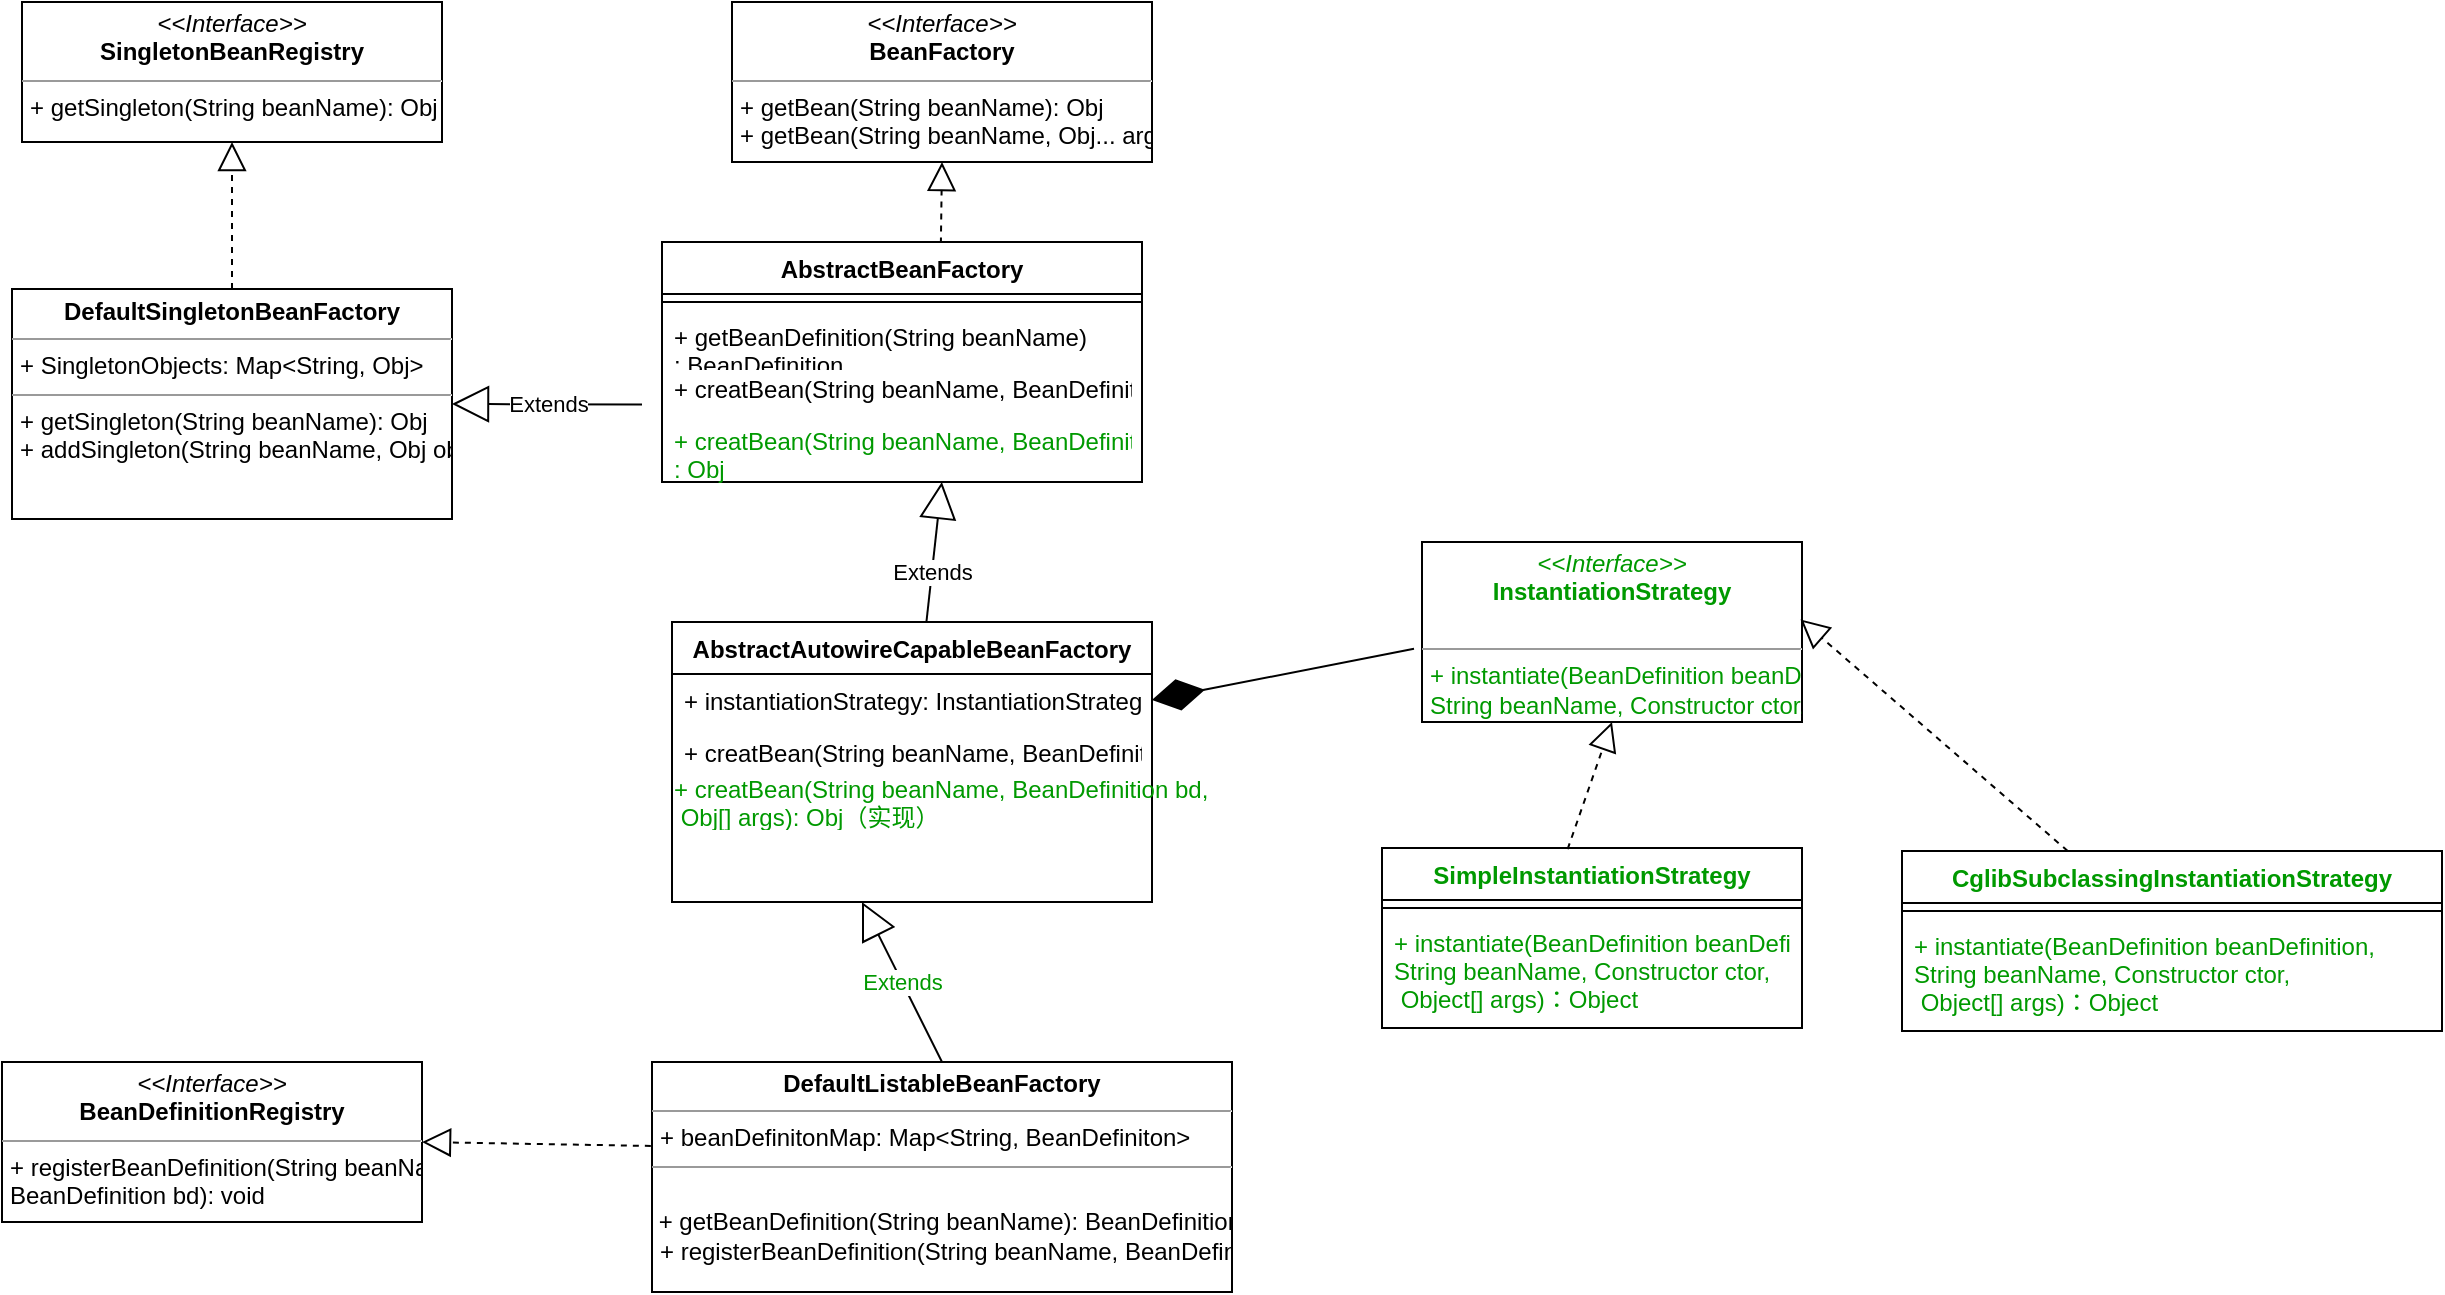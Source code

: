 <mxfile version="20.8.16" type="github">
  <diagram id="C5RBs43oDa-KdzZeNtuy" name="Page-1">
    <mxGraphModel dx="1434" dy="764" grid="1" gridSize="10" guides="1" tooltips="1" connect="1" arrows="1" fold="1" page="1" pageScale="1" pageWidth="827" pageHeight="1169" math="0" shadow="0">
      <root>
        <mxCell id="WIyWlLk6GJQsqaUBKTNV-0" />
        <mxCell id="WIyWlLk6GJQsqaUBKTNV-1" parent="WIyWlLk6GJQsqaUBKTNV-0" />
        <mxCell id="sI2XtZQbdFrjad-43Lmu-18" value="&lt;p style=&quot;margin:0px;margin-top:4px;text-align:center;&quot;&gt;&lt;i&gt;&amp;lt;&amp;lt;Interface&amp;gt;&amp;gt;&lt;/i&gt;&lt;br&gt;&lt;b&gt;BeanFactory&lt;/b&gt;&lt;/p&gt;&lt;hr size=&quot;1&quot;&gt;&lt;p style=&quot;margin:0px;margin-left:4px;&quot;&gt;+ getBean(String beanName): Obj&lt;br&gt;&lt;/p&gt;&lt;p style=&quot;margin:0px;margin-left:4px;&quot;&gt;+ getBean(String beanName, Obj... args): Obj&lt;br&gt;&lt;/p&gt;" style="verticalAlign=top;align=left;overflow=fill;fontSize=12;fontFamily=Helvetica;html=1;strokeColor=#000000;" parent="WIyWlLk6GJQsqaUBKTNV-1" vertex="1">
          <mxGeometry x="485" y="250" width="210" height="80" as="geometry" />
        </mxCell>
        <mxCell id="sI2XtZQbdFrjad-43Lmu-23" value="&lt;p style=&quot;margin:0px;margin-top:4px;text-align:center;&quot;&gt;&lt;i&gt;&amp;lt;&amp;lt;Interface&amp;gt;&amp;gt;&lt;/i&gt;&lt;br&gt;&lt;b&gt;SingletonBeanRegistry&lt;/b&gt;&lt;/p&gt;&lt;hr size=&quot;1&quot;&gt;&lt;p style=&quot;margin:0px;margin-left:4px;&quot;&gt;+ getSingleton(String beanName): Obj&lt;br&gt;&lt;/p&gt;" style="verticalAlign=top;align=left;overflow=fill;fontSize=12;fontFamily=Helvetica;html=1;" parent="WIyWlLk6GJQsqaUBKTNV-1" vertex="1">
          <mxGeometry x="130" y="250" width="210" height="70" as="geometry" />
        </mxCell>
        <mxCell id="sI2XtZQbdFrjad-43Lmu-24" value="&lt;p style=&quot;margin:0px;margin-top:4px;text-align:center;&quot;&gt;&lt;b&gt;DefaultSingletonBeanFactory&lt;/b&gt;&lt;/p&gt;&lt;hr size=&quot;1&quot;&gt;&lt;p style=&quot;margin:0px;margin-left:4px;&quot;&gt;+ SingletonObjects: Map&amp;lt;String, Obj&amp;gt;&lt;/p&gt;&lt;hr size=&quot;1&quot;&gt;&lt;p style=&quot;margin:0px;margin-left:4px;&quot;&gt;+ getSingleton(String beanName): Obj&lt;/p&gt;&lt;p style=&quot;margin:0px;margin-left:4px;&quot;&gt;+ addSingleton(String beanName, Obj obj): void&lt;br&gt;&lt;/p&gt;" style="verticalAlign=top;align=left;overflow=fill;fontSize=12;fontFamily=Helvetica;html=1;" parent="WIyWlLk6GJQsqaUBKTNV-1" vertex="1">
          <mxGeometry x="125" y="393.5" width="220" height="115" as="geometry" />
        </mxCell>
        <mxCell id="sI2XtZQbdFrjad-43Lmu-25" value="" style="endArrow=block;dashed=1;endFill=0;endSize=12;html=1;rounded=0;entryX=0.5;entryY=1;entryDx=0;entryDy=0;exitX=0.5;exitY=0;exitDx=0;exitDy=0;" parent="WIyWlLk6GJQsqaUBKTNV-1" source="sI2XtZQbdFrjad-43Lmu-24" target="sI2XtZQbdFrjad-43Lmu-23" edge="1">
          <mxGeometry width="160" relative="1" as="geometry">
            <mxPoint x="340" y="410" as="sourcePoint" />
            <mxPoint x="500" y="410" as="targetPoint" />
          </mxGeometry>
        </mxCell>
        <mxCell id="sI2XtZQbdFrjad-43Lmu-26" value="" style="endArrow=block;dashed=1;endFill=0;endSize=12;html=1;rounded=0;entryX=0.5;entryY=1;entryDx=0;entryDy=0;exitX=0.581;exitY=0.006;exitDx=0;exitDy=0;exitPerimeter=0;" parent="WIyWlLk6GJQsqaUBKTNV-1" source="sI2XtZQbdFrjad-43Lmu-39" target="sI2XtZQbdFrjad-43Lmu-18" edge="1">
          <mxGeometry width="160" relative="1" as="geometry">
            <mxPoint x="590" y="406" as="sourcePoint" />
            <mxPoint x="710" y="400" as="targetPoint" />
          </mxGeometry>
        </mxCell>
        <mxCell id="sI2XtZQbdFrjad-43Lmu-30" value="Extends" style="endArrow=block;endSize=16;endFill=0;html=1;rounded=0;entryX=0.583;entryY=1;entryDx=0;entryDy=0;entryPerimeter=0;" parent="WIyWlLk6GJQsqaUBKTNV-1" target="sI2XtZQbdFrjad-43Lmu-44" edge="1">
          <mxGeometry width="160" relative="1" as="geometry">
            <mxPoint x="580" y="580" as="sourcePoint" />
            <mxPoint x="587.3" y="500.004" as="targetPoint" />
          </mxGeometry>
        </mxCell>
        <mxCell id="sI2XtZQbdFrjad-43Lmu-31" value="&lt;p style=&quot;margin:0px;margin-top:4px;text-align:center;&quot;&gt;&lt;i&gt;&amp;lt;&amp;lt;Interface&amp;gt;&amp;gt;&lt;/i&gt;&lt;br&gt;&lt;b&gt;BeanDefinitionRegistry&lt;/b&gt;&lt;/p&gt;&lt;hr size=&quot;1&quot;&gt;&lt;p style=&quot;margin:0px;margin-left:4px;&quot;&gt;+ registerBeanDefinition(String beanName,&amp;nbsp;&lt;/p&gt;&lt;p style=&quot;margin:0px;margin-left:4px;&quot;&gt;BeanDefinition bd): void&lt;br&gt;&lt;/p&gt;" style="verticalAlign=top;align=left;overflow=fill;fontSize=12;fontFamily=Helvetica;html=1;" parent="WIyWlLk6GJQsqaUBKTNV-1" vertex="1">
          <mxGeometry x="120" y="780" width="210" height="80" as="geometry" />
        </mxCell>
        <mxCell id="sI2XtZQbdFrjad-43Lmu-32" value="&lt;p style=&quot;margin:0px;margin-top:4px;text-align:center;&quot;&gt;&lt;b&gt;DefaultListableBeanFactory&lt;/b&gt;&lt;/p&gt;&lt;hr size=&quot;1&quot;&gt;&lt;p style=&quot;margin:0px;margin-left:4px;&quot;&gt;+ beanDefinitonMap: Map&amp;lt;String, BeanDefiniton&amp;gt;&lt;/p&gt;&lt;hr size=&quot;1&quot;&gt;&lt;p style=&quot;margin:0px;margin-left:4px;&quot;&gt;&lt;br&gt;&lt;/p&gt;&amp;nbsp;+ getBeanDefinition(String beanName): BeanDefinition&lt;p style=&quot;margin:0px;margin-left:4px;&quot;&gt;+ registerBeanDefinition(String beanName, BeanDefinition bd): void&lt;br&gt;&lt;/p&gt;" style="verticalAlign=top;align=left;overflow=fill;fontSize=12;fontFamily=Helvetica;html=1;" parent="WIyWlLk6GJQsqaUBKTNV-1" vertex="1">
          <mxGeometry x="445" y="780" width="290" height="115" as="geometry" />
        </mxCell>
        <mxCell id="sI2XtZQbdFrjad-43Lmu-34" value="" style="endArrow=block;dashed=1;endFill=0;endSize=12;html=1;rounded=0;entryX=1;entryY=0.5;entryDx=0;entryDy=0;exitX=-0.002;exitY=0.365;exitDx=0;exitDy=0;exitPerimeter=0;" parent="WIyWlLk6GJQsqaUBKTNV-1" source="sI2XtZQbdFrjad-43Lmu-32" target="sI2XtZQbdFrjad-43Lmu-31" edge="1">
          <mxGeometry width="160" relative="1" as="geometry">
            <mxPoint x="270" y="750" as="sourcePoint" />
            <mxPoint x="430" y="750" as="targetPoint" />
          </mxGeometry>
        </mxCell>
        <mxCell id="sI2XtZQbdFrjad-43Lmu-35" value="Extends" style="endArrow=block;endSize=16;endFill=0;html=1;rounded=0;entryX=1;entryY=0.5;entryDx=0;entryDy=0;exitX=0;exitY=0.202;exitDx=0;exitDy=0;exitPerimeter=0;" parent="WIyWlLk6GJQsqaUBKTNV-1" target="sI2XtZQbdFrjad-43Lmu-24" edge="1">
          <mxGeometry width="160" relative="1" as="geometry">
            <mxPoint x="440" y="451.312" as="sourcePoint" />
            <mxPoint x="520" y="540" as="targetPoint" />
          </mxGeometry>
        </mxCell>
        <mxCell id="sI2XtZQbdFrjad-43Lmu-39" value="AbstractBeanFactory" style="swimlane;fontStyle=1;align=center;verticalAlign=top;childLayout=stackLayout;horizontal=1;startSize=26;horizontalStack=0;resizeParent=1;resizeParentMax=0;resizeLast=0;collapsible=1;marginBottom=0;fontColor=default;" parent="WIyWlLk6GJQsqaUBKTNV-1" vertex="1">
          <mxGeometry x="450" y="370" width="240" height="120" as="geometry" />
        </mxCell>
        <mxCell id="sI2XtZQbdFrjad-43Lmu-41" value="" style="line;strokeWidth=1;fillColor=none;align=left;verticalAlign=middle;spacingTop=-1;spacingLeft=3;spacingRight=3;rotatable=0;labelPosition=right;points=[];portConstraint=eastwest;strokeColor=inherit;fontColor=default;" parent="sI2XtZQbdFrjad-43Lmu-39" vertex="1">
          <mxGeometry y="26" width="240" height="8" as="geometry" />
        </mxCell>
        <mxCell id="sI2XtZQbdFrjad-43Lmu-42" value="+ getBeanDefinition(String beanName)&#xa;: BeanDefinition" style="text;strokeColor=none;fillColor=none;align=left;verticalAlign=top;spacingLeft=4;spacingRight=4;overflow=hidden;rotatable=0;points=[[0,0.5],[1,0.5]];portConstraint=eastwest;fontColor=default;" parent="sI2XtZQbdFrjad-43Lmu-39" vertex="1">
          <mxGeometry y="34" width="240" height="26" as="geometry" />
        </mxCell>
        <mxCell id="sI2XtZQbdFrjad-43Lmu-43" value="+ creatBean(String beanName, BeanDefinition bd): Obj" style="text;strokeColor=none;fillColor=none;align=left;verticalAlign=top;spacingLeft=4;spacingRight=4;overflow=hidden;rotatable=0;points=[[0,0.5],[1,0.5]];portConstraint=eastwest;fontColor=default;" parent="sI2XtZQbdFrjad-43Lmu-39" vertex="1">
          <mxGeometry y="60" width="240" height="26" as="geometry" />
        </mxCell>
        <mxCell id="sI2XtZQbdFrjad-43Lmu-44" value="+ creatBean(String beanName, BeanDefinition beanDefinition, Object[] args)&#xa;: Obj" style="text;strokeColor=none;fillColor=none;align=left;verticalAlign=top;spacingLeft=4;spacingRight=4;overflow=hidden;rotatable=0;points=[[0,0.5],[1,0.5]];portConstraint=eastwest;fontColor=#009900;" parent="sI2XtZQbdFrjad-43Lmu-39" vertex="1">
          <mxGeometry y="86" width="240" height="34" as="geometry" />
        </mxCell>
        <mxCell id="sI2XtZQbdFrjad-43Lmu-47" value="&lt;p style=&quot;margin:0px;margin-top:4px;text-align:center;&quot;&gt;&lt;i&gt;&amp;lt;&amp;lt;Interface&amp;gt;&amp;gt;&lt;/i&gt;&lt;br&gt;&lt;b&gt;InstantiationStrategy&lt;/b&gt;&lt;br&gt;&lt;/p&gt;&lt;p style=&quot;margin:0px;margin-left:4px;&quot;&gt;&lt;br&gt;&lt;/p&gt;&lt;hr size=&quot;1&quot;&gt;&lt;p style=&quot;margin:0px;margin-left:4px;&quot;&gt;+ instantiate(BeanDefinition beanDefinition,&amp;nbsp;&lt;/p&gt;&lt;p style=&quot;margin:0px;margin-left:4px;&quot;&gt;String beanName, Constructor ctor,&lt;/p&gt;&lt;p style=&quot;margin:0px;margin-left:4px;&quot;&gt;&amp;nbsp;Object[] args)：Object&lt;/p&gt;&lt;p style=&quot;margin:0px;margin-left:4px;&quot;&gt;&lt;br&gt;&lt;/p&gt;" style="verticalAlign=top;align=left;overflow=fill;fontSize=12;fontFamily=Helvetica;html=1;fontColor=#009900;" parent="WIyWlLk6GJQsqaUBKTNV-1" vertex="1">
          <mxGeometry x="830" y="520" width="190" height="90" as="geometry" />
        </mxCell>
        <mxCell id="sI2XtZQbdFrjad-43Lmu-48" value="SimpleInstantiationStrategy" style="swimlane;fontStyle=1;align=center;verticalAlign=top;childLayout=stackLayout;horizontal=1;startSize=26;horizontalStack=0;resizeParent=1;resizeParentMax=0;resizeLast=0;collapsible=1;marginBottom=0;fontColor=#009900;" parent="WIyWlLk6GJQsqaUBKTNV-1" vertex="1">
          <mxGeometry x="810" y="673" width="210" height="90" as="geometry" />
        </mxCell>
        <mxCell id="sI2XtZQbdFrjad-43Lmu-50" value="" style="line;strokeWidth=1;fillColor=none;align=left;verticalAlign=middle;spacingTop=-1;spacingLeft=3;spacingRight=3;rotatable=0;labelPosition=right;points=[];portConstraint=eastwest;strokeColor=inherit;fontColor=#009900;" parent="sI2XtZQbdFrjad-43Lmu-48" vertex="1">
          <mxGeometry y="26" width="210" height="8" as="geometry" />
        </mxCell>
        <mxCell id="sI2XtZQbdFrjad-43Lmu-51" value="+ instantiate(BeanDefinition beanDefinition, &#xa;String beanName, Constructor ctor,&#xa; Object[] args)：Object" style="text;strokeColor=none;fillColor=none;align=left;verticalAlign=top;spacingLeft=4;spacingRight=4;overflow=hidden;rotatable=0;points=[[0,0.5],[1,0.5]];portConstraint=eastwest;fontColor=#009900;" parent="sI2XtZQbdFrjad-43Lmu-48" vertex="1">
          <mxGeometry y="34" width="210" height="56" as="geometry" />
        </mxCell>
        <mxCell id="sI2XtZQbdFrjad-43Lmu-52" value="CglibSubclassingInstantiationStrategy" style="swimlane;fontStyle=1;align=center;verticalAlign=top;childLayout=stackLayout;horizontal=1;startSize=26;horizontalStack=0;resizeParent=1;resizeParentMax=0;resizeLast=0;collapsible=1;marginBottom=0;fontColor=#009900;" parent="WIyWlLk6GJQsqaUBKTNV-1" vertex="1">
          <mxGeometry x="1070" y="674.5" width="270" height="90" as="geometry" />
        </mxCell>
        <mxCell id="sI2XtZQbdFrjad-43Lmu-54" value="" style="line;strokeWidth=1;fillColor=none;align=left;verticalAlign=middle;spacingTop=-1;spacingLeft=3;spacingRight=3;rotatable=0;labelPosition=right;points=[];portConstraint=eastwest;strokeColor=inherit;fontColor=#009900;" parent="sI2XtZQbdFrjad-43Lmu-52" vertex="1">
          <mxGeometry y="26" width="270" height="8" as="geometry" />
        </mxCell>
        <mxCell id="sI2XtZQbdFrjad-43Lmu-55" value="+ instantiate(BeanDefinition beanDefinition, &#xa;String beanName, Constructor ctor,&#xa; Object[] args)：Object" style="text;strokeColor=none;fillColor=none;align=left;verticalAlign=top;spacingLeft=4;spacingRight=4;overflow=hidden;rotatable=0;points=[[0,0.5],[1,0.5]];portConstraint=eastwest;fontColor=#009900;" parent="sI2XtZQbdFrjad-43Lmu-52" vertex="1">
          <mxGeometry y="34" width="270" height="56" as="geometry" />
        </mxCell>
        <mxCell id="sI2XtZQbdFrjad-43Lmu-56" value="" style="endArrow=block;dashed=1;endFill=0;endSize=12;html=1;rounded=0;fontColor=#009900;exitX=0.442;exitY=0.006;exitDx=0;exitDy=0;exitPerimeter=0;entryX=0.5;entryY=1;entryDx=0;entryDy=0;" parent="WIyWlLk6GJQsqaUBKTNV-1" source="sI2XtZQbdFrjad-43Lmu-48" target="sI2XtZQbdFrjad-43Lmu-47" edge="1">
          <mxGeometry width="160" relative="1" as="geometry">
            <mxPoint x="950" y="640" as="sourcePoint" />
            <mxPoint x="1110" y="640" as="targetPoint" />
          </mxGeometry>
        </mxCell>
        <mxCell id="sI2XtZQbdFrjad-43Lmu-57" value="" style="endArrow=block;dashed=1;endFill=0;endSize=12;html=1;rounded=0;fontColor=#009900;exitX=0.442;exitY=0.006;exitDx=0;exitDy=0;exitPerimeter=0;entryX=0.996;entryY=0.43;entryDx=0;entryDy=0;entryPerimeter=0;" parent="WIyWlLk6GJQsqaUBKTNV-1" target="sI2XtZQbdFrjad-43Lmu-47" edge="1">
          <mxGeometry width="160" relative="1" as="geometry">
            <mxPoint x="1152.86" y="674.5" as="sourcePoint" />
            <mxPoint x="1147.14" y="611.14" as="targetPoint" />
          </mxGeometry>
        </mxCell>
        <mxCell id="sI2XtZQbdFrjad-43Lmu-63" value="AbstractAutowireCapableBeanFactory" style="swimlane;fontStyle=1;align=center;verticalAlign=top;childLayout=stackLayout;horizontal=1;startSize=26;horizontalStack=0;resizeParent=1;resizeParentMax=0;resizeLast=0;collapsible=1;marginBottom=0;fontColor=#000000;" parent="WIyWlLk6GJQsqaUBKTNV-1" vertex="1">
          <mxGeometry x="455" y="560" width="240" height="140" as="geometry" />
        </mxCell>
        <mxCell id="sI2XtZQbdFrjad-43Lmu-64" value="+ instantiationStrategy: InstantiationStrategy" style="text;strokeColor=none;fillColor=none;align=left;verticalAlign=top;spacingLeft=4;spacingRight=4;overflow=hidden;rotatable=0;points=[[0,0.5],[1,0.5]];portConstraint=eastwest;fontColor=#000000;" parent="sI2XtZQbdFrjad-43Lmu-63" vertex="1">
          <mxGeometry y="26" width="240" height="26" as="geometry" />
        </mxCell>
        <mxCell id="sI2XtZQbdFrjad-43Lmu-66" value="+ creatBean(String beanName, BeanDefinition bd): Obj（实现" style="text;strokeColor=none;fillColor=none;align=left;verticalAlign=top;spacingLeft=4;spacingRight=4;overflow=hidden;rotatable=0;points=[[0,0.5],[1,0.5]];portConstraint=eastwest;fontColor=#000000;" parent="sI2XtZQbdFrjad-43Lmu-63" vertex="1">
          <mxGeometry y="52" width="240" height="88" as="geometry" />
        </mxCell>
        <mxCell id="sI2XtZQbdFrjad-43Lmu-69" value="" style="endArrow=diamondThin;endFill=1;endSize=24;html=1;rounded=0;fontColor=#000000;exitX=-0.021;exitY=0.593;exitDx=0;exitDy=0;exitPerimeter=0;entryX=1;entryY=0.5;entryDx=0;entryDy=0;" parent="WIyWlLk6GJQsqaUBKTNV-1" source="sI2XtZQbdFrjad-43Lmu-47" edge="1" target="sI2XtZQbdFrjad-43Lmu-64">
          <mxGeometry width="160" relative="1" as="geometry">
            <mxPoint x="460" y="620" as="sourcePoint" />
            <mxPoint x="700" y="570" as="targetPoint" />
          </mxGeometry>
        </mxCell>
        <mxCell id="sI2XtZQbdFrjad-43Lmu-68" value="+ creatBean(String beanName, BeanDefinition bd,&#xa; Obj[] args): Obj（实现）&#xa;" style="text;strokeColor=none;fillColor=none;align=left;verticalAlign=top;spacingLeft=4;spacingRight=4;overflow=hidden;rotatable=0;points=[[0,0.5],[1,0.5]];portConstraint=eastwest;fontColor=#009900;" parent="WIyWlLk6GJQsqaUBKTNV-1" vertex="1">
          <mxGeometry x="450" y="630" width="430" height="30" as="geometry" />
        </mxCell>
        <mxCell id="LQUSDKsi27UiTHR2LXb1-1" value="Extends" style="endArrow=block;endSize=16;endFill=0;html=1;rounded=0;fontColor=#009900;exitX=0.5;exitY=0;exitDx=0;exitDy=0;" edge="1" parent="WIyWlLk6GJQsqaUBKTNV-1" source="sI2XtZQbdFrjad-43Lmu-32">
          <mxGeometry width="160" relative="1" as="geometry">
            <mxPoint x="650" y="590" as="sourcePoint" />
            <mxPoint x="550" y="700" as="targetPoint" />
          </mxGeometry>
        </mxCell>
      </root>
    </mxGraphModel>
  </diagram>
</mxfile>
